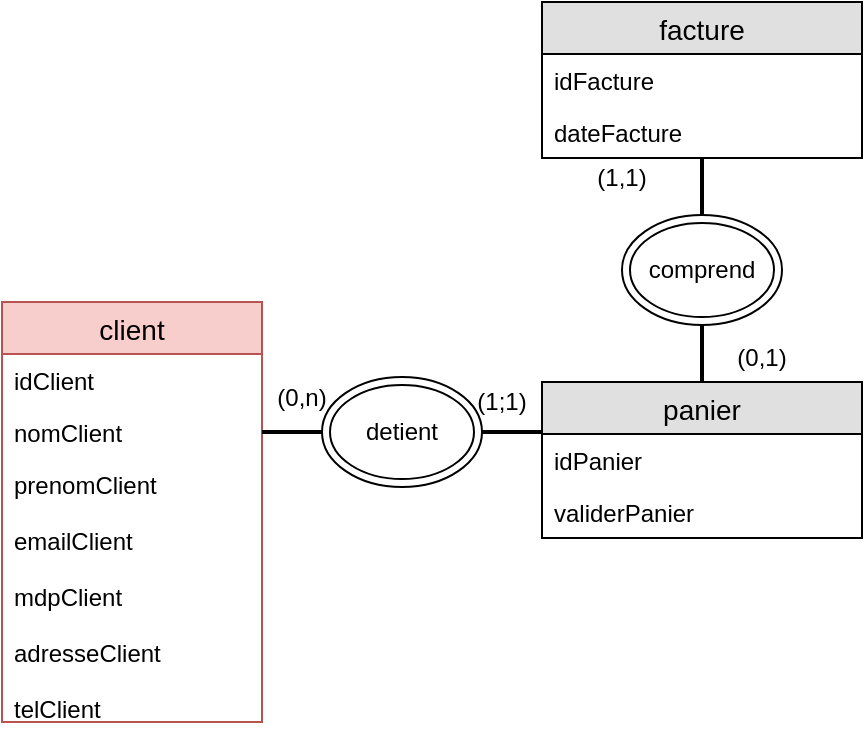 <mxfile version="12.9.5" type="github">
  <diagram id="ZrQ6kxfMAsjldOgsr2jE" name="Page-1">
    <mxGraphModel dx="1038" dy="580" grid="1" gridSize="10" guides="1" tooltips="1" connect="1" arrows="1" fold="1" page="1" pageScale="1" pageWidth="827" pageHeight="1169" math="0" shadow="0">
      <root>
        <mxCell id="0" />
        <mxCell id="1" parent="0" />
        <mxCell id="BDxRoM9541RLf6_tz3ki-2" value="client" style="swimlane;fontStyle=0;childLayout=stackLayout;horizontal=1;startSize=26;fillColor=#f8cecc;horizontalStack=0;resizeParent=1;resizeParentMax=0;resizeLast=0;collapsible=1;marginBottom=0;swimlaneFillColor=#ffffff;align=center;fontSize=14;strokeColor=#b85450;" vertex="1" parent="1">
          <mxGeometry x="40" y="360" width="130" height="210" as="geometry" />
        </mxCell>
        <mxCell id="BDxRoM9541RLf6_tz3ki-3" value="idClient" style="text;strokeColor=none;fillColor=none;spacingLeft=4;spacingRight=4;overflow=hidden;rotatable=0;points=[[0,0.5],[1,0.5]];portConstraint=eastwest;fontSize=12;" vertex="1" parent="BDxRoM9541RLf6_tz3ki-2">
          <mxGeometry y="26" width="130" height="26" as="geometry" />
        </mxCell>
        <mxCell id="BDxRoM9541RLf6_tz3ki-4" value="nomClient" style="text;strokeColor=none;fillColor=none;spacingLeft=4;spacingRight=4;overflow=hidden;rotatable=0;points=[[0,0.5],[1,0.5]];portConstraint=eastwest;fontSize=12;" vertex="1" parent="BDxRoM9541RLf6_tz3ki-2">
          <mxGeometry y="52" width="130" height="26" as="geometry" />
        </mxCell>
        <mxCell id="BDxRoM9541RLf6_tz3ki-5" value="prenomClient&#xa;&#xa;emailClient&#xa;&#xa;mdpClient&#xa;&#xa;adresseClient&#xa;&#xa;telClient" style="text;strokeColor=none;fillColor=none;spacingLeft=4;spacingRight=4;overflow=hidden;rotatable=0;points=[[0,0.5],[1,0.5]];portConstraint=eastwest;fontSize=12;" vertex="1" parent="BDxRoM9541RLf6_tz3ki-2">
          <mxGeometry y="78" width="130" height="132" as="geometry" />
        </mxCell>
        <mxCell id="BDxRoM9541RLf6_tz3ki-7" value="panier" style="swimlane;fontStyle=0;childLayout=stackLayout;horizontal=1;startSize=26;fillColor=#e0e0e0;horizontalStack=0;resizeParent=1;resizeParentMax=0;resizeLast=0;collapsible=1;marginBottom=0;swimlaneFillColor=#ffffff;align=center;fontSize=14;" vertex="1" parent="1">
          <mxGeometry x="310" y="400" width="160" height="78" as="geometry" />
        </mxCell>
        <mxCell id="BDxRoM9541RLf6_tz3ki-8" value="idPanier" style="text;strokeColor=none;fillColor=none;spacingLeft=4;spacingRight=4;overflow=hidden;rotatable=0;points=[[0,0.5],[1,0.5]];portConstraint=eastwest;fontSize=12;" vertex="1" parent="BDxRoM9541RLf6_tz3ki-7">
          <mxGeometry y="26" width="160" height="26" as="geometry" />
        </mxCell>
        <mxCell id="BDxRoM9541RLf6_tz3ki-9" value="validerPanier" style="text;strokeColor=none;fillColor=none;spacingLeft=4;spacingRight=4;overflow=hidden;rotatable=0;points=[[0,0.5],[1,0.5]];portConstraint=eastwest;fontSize=12;" vertex="1" parent="BDxRoM9541RLf6_tz3ki-7">
          <mxGeometry y="52" width="160" height="26" as="geometry" />
        </mxCell>
        <mxCell id="BDxRoM9541RLf6_tz3ki-11" value="" style="line;strokeWidth=2;html=1;" vertex="1" parent="1">
          <mxGeometry x="170" y="420" width="140" height="10" as="geometry" />
        </mxCell>
        <mxCell id="BDxRoM9541RLf6_tz3ki-12" value="detient" style="ellipse;shape=doubleEllipse;whiteSpace=wrap;html=1;" vertex="1" parent="1">
          <mxGeometry x="200" y="397.5" width="80" height="55" as="geometry" />
        </mxCell>
        <mxCell id="BDxRoM9541RLf6_tz3ki-13" value="(0,n)" style="text;html=1;strokeColor=none;fillColor=none;align=center;verticalAlign=middle;whiteSpace=wrap;rounded=0;" vertex="1" parent="1">
          <mxGeometry x="170" y="397.5" width="40" height="20" as="geometry" />
        </mxCell>
        <mxCell id="BDxRoM9541RLf6_tz3ki-14" value="(1;1)" style="text;html=1;strokeColor=none;fillColor=none;align=center;verticalAlign=middle;whiteSpace=wrap;rounded=0;" vertex="1" parent="1">
          <mxGeometry x="270" y="400" width="40" height="20" as="geometry" />
        </mxCell>
        <mxCell id="BDxRoM9541RLf6_tz3ki-15" value="facture" style="swimlane;fontStyle=0;childLayout=stackLayout;horizontal=1;startSize=26;fillColor=#e0e0e0;horizontalStack=0;resizeParent=1;resizeParentMax=0;resizeLast=0;collapsible=1;marginBottom=0;swimlaneFillColor=#ffffff;align=center;fontSize=14;" vertex="1" parent="1">
          <mxGeometry x="310" y="210" width="160" height="78" as="geometry" />
        </mxCell>
        <mxCell id="BDxRoM9541RLf6_tz3ki-16" value="idFacture" style="text;strokeColor=none;fillColor=none;spacingLeft=4;spacingRight=4;overflow=hidden;rotatable=0;points=[[0,0.5],[1,0.5]];portConstraint=eastwest;fontSize=12;" vertex="1" parent="BDxRoM9541RLf6_tz3ki-15">
          <mxGeometry y="26" width="160" height="26" as="geometry" />
        </mxCell>
        <mxCell id="BDxRoM9541RLf6_tz3ki-17" value="dateFacture" style="text;strokeColor=none;fillColor=none;spacingLeft=4;spacingRight=4;overflow=hidden;rotatable=0;points=[[0,0.5],[1,0.5]];portConstraint=eastwest;fontSize=12;" vertex="1" parent="BDxRoM9541RLf6_tz3ki-15">
          <mxGeometry y="52" width="160" height="26" as="geometry" />
        </mxCell>
        <mxCell id="BDxRoM9541RLf6_tz3ki-19" value="" style="line;strokeWidth=2;direction=south;html=1;" vertex="1" parent="1">
          <mxGeometry x="385" y="288" width="10" height="112" as="geometry" />
        </mxCell>
        <mxCell id="BDxRoM9541RLf6_tz3ki-20" value="comprend" style="ellipse;shape=doubleEllipse;whiteSpace=wrap;html=1;" vertex="1" parent="1">
          <mxGeometry x="350" y="316.5" width="80" height="55" as="geometry" />
        </mxCell>
        <mxCell id="BDxRoM9541RLf6_tz3ki-21" value="(1,1)" style="text;html=1;strokeColor=none;fillColor=none;align=center;verticalAlign=middle;whiteSpace=wrap;rounded=0;" vertex="1" parent="1">
          <mxGeometry x="330" y="288" width="40" height="20" as="geometry" />
        </mxCell>
        <mxCell id="BDxRoM9541RLf6_tz3ki-22" value="(0,1)" style="text;html=1;strokeColor=none;fillColor=none;align=center;verticalAlign=middle;whiteSpace=wrap;rounded=0;" vertex="1" parent="1">
          <mxGeometry x="400" y="377.5" width="40" height="20" as="geometry" />
        </mxCell>
      </root>
    </mxGraphModel>
  </diagram>
</mxfile>
